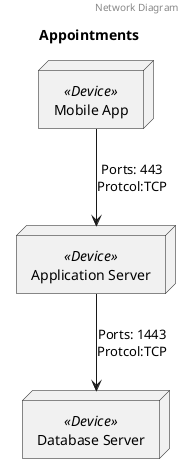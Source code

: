 @startuml Network Diagram Appointments
header Network Diagram
title Appointments
node "Mobile App" as Mobile_App <<Device>> {

}
node "Application Server" as Application_Server <<Device>> {

}
node "Database Server" as Database_Server <<Device>> {

}
	Mobile_App -down-> Application_Server: Ports: 443\nProtcol:TCP
	Application_Server -down-> Database_Server: Ports: 1443\nProtcol:TCP
@enduml

''''''''''''''''''''''''''''''
@startuml Deployment Diagram Appointments
header Deployment Diagram
title Appointments
	node "Mobile App" as Mobile_App <<Device>> {
		package "Appointments" as Appointments_Mobile_App_package <<System>>{
			boundary "Appointments App" as Appointments_App <<UI>>
		}
	}

	node "Application Server" as Application_Server <<Device>> {
		package "Appointments" as Appointments_Application_Server_package <<System>>{
			component "Appointments Service" as Appointments_Service <<Service>>
		}
	}

	node "Database Server" as Database_Server <<Device>> {
		package "Appointments" as Appointments_Database_Server_package <<System>>{
			database "Appointments Database" as Appointments_Database <<Database>>
		}
	}

	Appointments_App -down-> Appointments_Service
	Appointments_Service -down-> Appointments_Database
@enduml

''''''''''''''''''''''''''''''
@startuml Component Diagram Appointments
header Component Diagram
title Appointments
package "Appointments" as Appointments_package <<System>>{
	boundary "Appointments App" as Appointments_App <<UI>>
	component "Appointments Service" as Appointments_Service <<Service>>
	database "Appointments Database" as Appointments_Database <<Database>>
}
	Appointments_App -down-> Appointments_Service
	Appointments_Service -down-> Appointments_Database
@enduml

''''''''''''''''''''''''''''''
@startuml System Diagram Appointments
header System Diagram
title Appointments
package "Appointments" as Appointments_package <<System>>
@enduml
